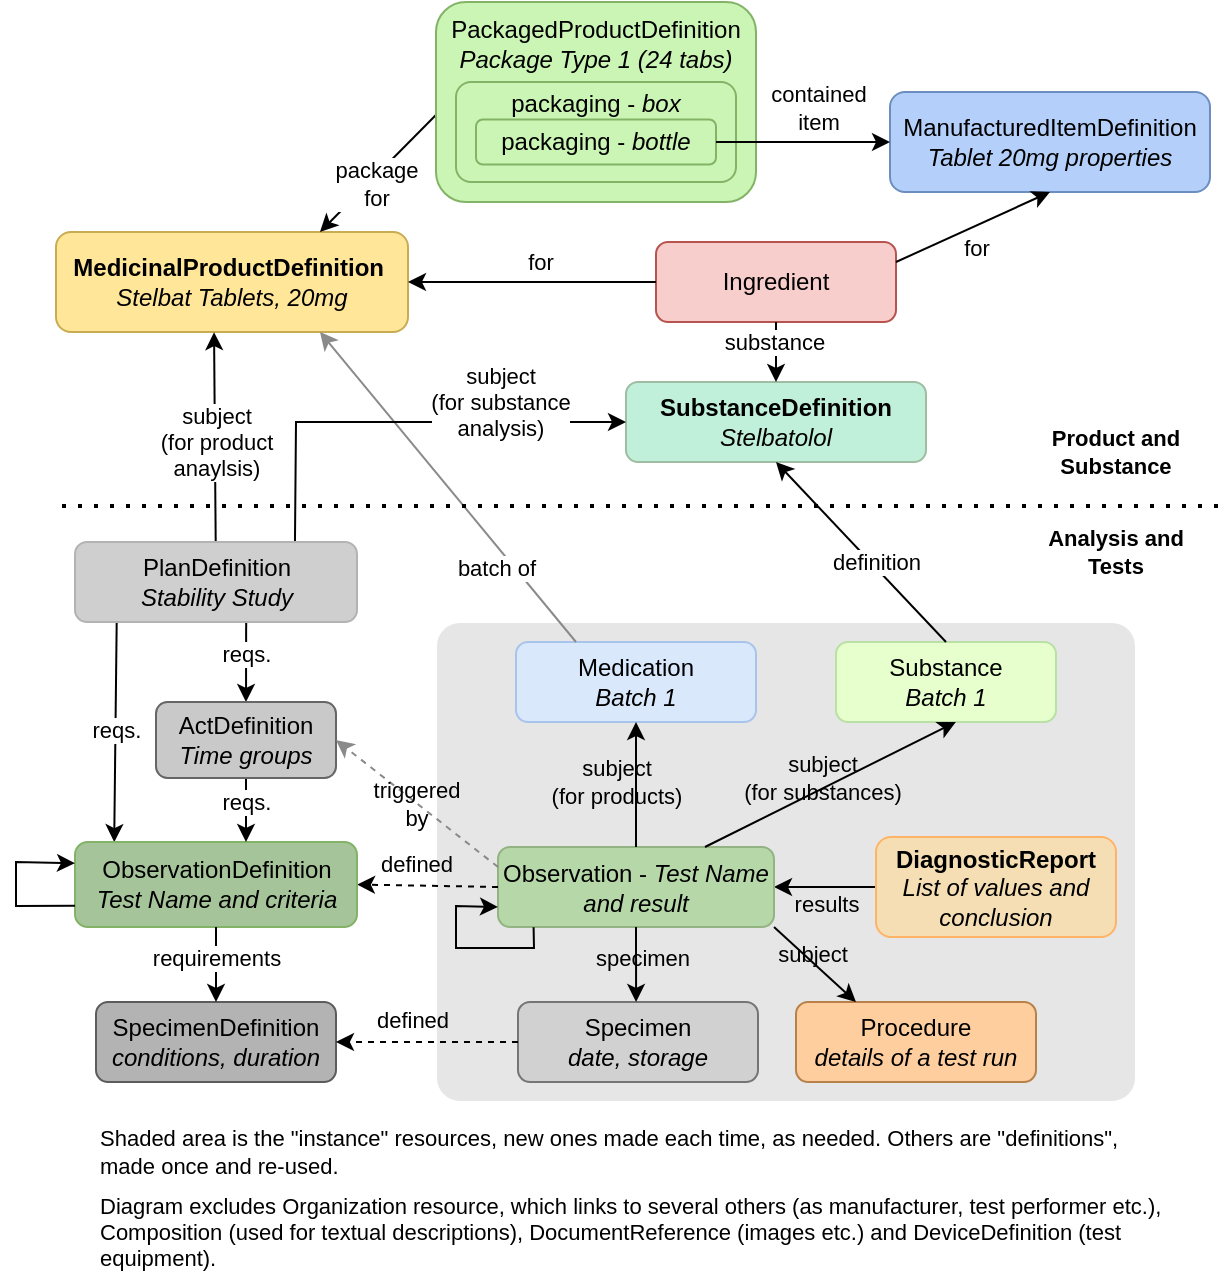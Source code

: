 <mxfile version="21.6.8" type="device">
  <diagram id="C5RBs43oDa-KdzZeNtuy" name="Page-1">
    <mxGraphModel dx="795" dy="1773" grid="1" gridSize="10" guides="1" tooltips="1" connect="1" arrows="1" fold="1" page="1" pageScale="1" pageWidth="827" pageHeight="1169" math="0" shadow="0">
      <root>
        <mxCell id="WIyWlLk6GJQsqaUBKTNV-0" />
        <mxCell id="WIyWlLk6GJQsqaUBKTNV-1" parent="WIyWlLk6GJQsqaUBKTNV-0" />
        <mxCell id="wXVRVyGGt_CafW3FCBmj-58" value="" style="rounded=1;whiteSpace=wrap;html=1;fontFamily=Helvetica;fontSize=11;fontColor=default;fillColor=#E6E6E6;strokeColor=#FFFFFF;arcSize=5;" vertex="1" parent="WIyWlLk6GJQsqaUBKTNV-1">
          <mxGeometry x="440" y="30" width="350" height="240" as="geometry" />
        </mxCell>
        <mxCell id="PtvGfc8u3fFPzmpzfyYF-6" value="results" style="endArrow=classic;html=1;rounded=0;exitX=0;exitY=0.5;exitDx=0;exitDy=0;entryX=1;entryY=0.5;entryDx=0;entryDy=0;labelBackgroundColor=none;" parent="WIyWlLk6GJQsqaUBKTNV-1" source="fafH0U7rZojqmzMNoOSG-25" target="Kh6UWCqLEouyqFOK7ntM-5" edge="1">
          <mxGeometry x="-0.022" y="8" width="50" height="50" relative="1" as="geometry">
            <mxPoint x="610" y="212.5" as="sourcePoint" />
            <mxPoint x="519" y="217.5" as="targetPoint" />
            <mxPoint as="offset" />
          </mxGeometry>
        </mxCell>
        <mxCell id="PtvGfc8u3fFPzmpzfyYF-7" value="&lt;b&gt;MedicinalProductDefinition&lt;/b&gt;&amp;nbsp;&lt;br&gt;&lt;i style=&quot;border-color: var(--border-color);&quot;&gt;Stelbat Tablets, 20mg&lt;/i&gt;" style="rounded=1;whiteSpace=wrap;html=1;fontSize=12;glass=0;strokeWidth=1;shadow=0;fillColor=#ffe699;strokeColor=#C9AB51;" parent="WIyWlLk6GJQsqaUBKTNV-1" vertex="1">
          <mxGeometry x="250" y="-165" width="176" height="50" as="geometry" />
        </mxCell>
        <mxCell id="PtvGfc8u3fFPzmpzfyYF-35" value="reqs." style="endArrow=classic;html=1;rounded=0;entryX=0.139;entryY=0.002;entryDx=0;entryDy=0;entryPerimeter=0;exitX=0.148;exitY=0.946;exitDx=0;exitDy=0;exitPerimeter=0;" parent="WIyWlLk6GJQsqaUBKTNV-1" target="IEeFdyCGopTc3gh3-DFE-13" edge="1" source="PtvGfc8u3fFPzmpzfyYF-18">
          <mxGeometry x="-0.001" width="50" height="50" relative="1" as="geometry">
            <mxPoint x="280" y="50" as="sourcePoint" />
            <mxPoint x="280.005" y="137.502" as="targetPoint" />
            <mxPoint as="offset" />
          </mxGeometry>
        </mxCell>
        <mxCell id="fafH0U7rZojqmzMNoOSG-25" value="&lt;b&gt;DiagnosticReport&lt;/b&gt;&lt;br&gt;&lt;i&gt;List of values and conclusion&lt;/i&gt;" style="rounded=1;whiteSpace=wrap;html=1;fontSize=12;glass=0;strokeWidth=1;shadow=0;fillColor=#F5DEB3;strokeColor=#FFB366;" parent="WIyWlLk6GJQsqaUBKTNV-1" vertex="1">
          <mxGeometry x="660" y="137.5" width="120" height="50" as="geometry" />
        </mxCell>
        <mxCell id="Kh6UWCqLEouyqFOK7ntM-5" value="Observation - &lt;i&gt;Test Name and result&lt;/i&gt;" style="rounded=1;whiteSpace=wrap;html=1;fontSize=12;glass=0;strokeWidth=1;shadow=0;fillColor=#b6d7a8;strokeColor=#93B383;" parent="WIyWlLk6GJQsqaUBKTNV-1" vertex="1">
          <mxGeometry x="471" y="142.5" width="138" height="40" as="geometry" />
        </mxCell>
        <mxCell id="Kh6UWCqLEouyqFOK7ntM-7" value="Medication&lt;br&gt;&lt;i&gt;Batch 1&lt;/i&gt;" style="rounded=1;whiteSpace=wrap;html=1;fontSize=12;glass=0;strokeWidth=1;shadow=0;fillColor=#dae8fc;strokeColor=#A9C4EB;" parent="WIyWlLk6GJQsqaUBKTNV-1" vertex="1">
          <mxGeometry x="480" y="40" width="120" height="40" as="geometry" />
        </mxCell>
        <mxCell id="Kh6UWCqLEouyqFOK7ntM-8" value="" style="endArrow=classic;html=1;rounded=0;entryX=0.449;entryY=1.002;entryDx=0;entryDy=0;entryPerimeter=0;" parent="WIyWlLk6GJQsqaUBKTNV-1" target="PtvGfc8u3fFPzmpzfyYF-7" edge="1" source="PtvGfc8u3fFPzmpzfyYF-18">
          <mxGeometry width="50" height="50" relative="1" as="geometry">
            <mxPoint x="330" y="-80" as="sourcePoint" />
            <mxPoint x="250" y="30" as="targetPoint" />
          </mxGeometry>
        </mxCell>
        <mxCell id="Kh6UWCqLEouyqFOK7ntM-28" value="subject &lt;br&gt;(for product &lt;br&gt;anaylsis)" style="edgeLabel;html=1;align=center;verticalAlign=middle;resizable=0;points=[];" parent="Kh6UWCqLEouyqFOK7ntM-8" vertex="1" connectable="0">
          <mxGeometry x="0.238" y="-3" relative="1" as="geometry">
            <mxPoint x="-3" y="15" as="offset" />
          </mxGeometry>
        </mxCell>
        <mxCell id="Kh6UWCqLEouyqFOK7ntM-9" value="" style="endArrow=classic;html=1;rounded=0;entryX=0.75;entryY=1;entryDx=0;entryDy=0;strokeColor=#8a8a8a;exitX=0.25;exitY=0;exitDx=0;exitDy=0;" parent="WIyWlLk6GJQsqaUBKTNV-1" source="Kh6UWCqLEouyqFOK7ntM-7" target="PtvGfc8u3fFPzmpzfyYF-7" edge="1">
          <mxGeometry width="50" height="50" relative="1" as="geometry">
            <mxPoint x="480" y="-60" as="sourcePoint" />
            <mxPoint x="340" y="-40" as="targetPoint" />
          </mxGeometry>
        </mxCell>
        <mxCell id="Kh6UWCqLEouyqFOK7ntM-27" value="batch of" style="edgeLabel;html=1;align=center;verticalAlign=middle;resizable=0;points=[];" parent="Kh6UWCqLEouyqFOK7ntM-9" vertex="1" connectable="0">
          <mxGeometry x="-0.401" y="1" relative="1" as="geometry">
            <mxPoint x="-1" y="8" as="offset" />
          </mxGeometry>
        </mxCell>
        <mxCell id="Kh6UWCqLEouyqFOK7ntM-11" value="subject&lt;br&gt;(for products)" style="endArrow=classic;html=1;rounded=0;entryX=0.5;entryY=1;entryDx=0;entryDy=0;exitX=0.5;exitY=0;exitDx=0;exitDy=0;labelBackgroundColor=none;" parent="WIyWlLk6GJQsqaUBKTNV-1" source="Kh6UWCqLEouyqFOK7ntM-5" target="Kh6UWCqLEouyqFOK7ntM-7" edge="1">
          <mxGeometry x="0.04" y="10" width="50" height="50" relative="1" as="geometry">
            <mxPoint x="541" y="140" as="sourcePoint" />
            <mxPoint x="541" y="100" as="targetPoint" />
            <mxPoint as="offset" />
          </mxGeometry>
        </mxCell>
        <mxCell id="Kh6UWCqLEouyqFOK7ntM-22" value="defined" style="endArrow=classic;html=1;rounded=0;entryX=1;entryY=0.5;entryDx=0;entryDy=0;dashed=1;exitX=0;exitY=0.5;exitDx=0;exitDy=0;labelBackgroundColor=none;" parent="WIyWlLk6GJQsqaUBKTNV-1" source="Kh6UWCqLEouyqFOK7ntM-5" target="IEeFdyCGopTc3gh3-DFE-13" edge="1">
          <mxGeometry x="0.166" y="-11" width="50" height="50" relative="1" as="geometry">
            <mxPoint x="410" y="202.5" as="sourcePoint" />
            <mxPoint x="368" y="202.5" as="targetPoint" />
            <mxPoint as="offset" />
          </mxGeometry>
        </mxCell>
        <mxCell id="Kh6UWCqLEouyqFOK7ntM-25" value="Ingredient" style="rounded=1;whiteSpace=wrap;html=1;fontSize=12;glass=0;strokeWidth=1;shadow=0;fillColor=#f8cecc;strokeColor=#b85450;" parent="WIyWlLk6GJQsqaUBKTNV-1" vertex="1">
          <mxGeometry x="550" y="-160" width="120" height="40" as="geometry" />
        </mxCell>
        <mxCell id="Kh6UWCqLEouyqFOK7ntM-26" value="for" style="endArrow=classic;html=1;rounded=0;exitX=0;exitY=0.5;exitDx=0;exitDy=0;" parent="WIyWlLk6GJQsqaUBKTNV-1" source="Kh6UWCqLEouyqFOK7ntM-25" target="PtvGfc8u3fFPzmpzfyYF-7" edge="1">
          <mxGeometry x="-0.062" y="-10" width="50" height="50" relative="1" as="geometry">
            <mxPoint x="740" y="-100" as="sourcePoint" />
            <mxPoint x="420" y="-140" as="targetPoint" />
            <mxPoint as="offset" />
          </mxGeometry>
        </mxCell>
        <mxCell id="IEeFdyCGopTc3gh3-DFE-2" value="&lt;b&gt;SubstanceDefinition&lt;/b&gt;&lt;br&gt;&lt;i style=&quot;border-color: var(--border-color);&quot;&gt;Stelbatolol&lt;/i&gt;" style="rounded=1;whiteSpace=wrap;html=1;fontSize=12;glass=0;strokeWidth=1;shadow=0;fillColor=#c1f0da;strokeColor=#9ebda2;" parent="WIyWlLk6GJQsqaUBKTNV-1" vertex="1">
          <mxGeometry x="535" y="-90" width="150" height="40" as="geometry" />
        </mxCell>
        <mxCell id="IEeFdyCGopTc3gh3-DFE-13" value="ObservationDefinition&lt;br&gt;&lt;i&gt;Test Name and criteria&lt;/i&gt;" style="rounded=1;whiteSpace=wrap;html=1;fontSize=12;glass=0;strokeWidth=1;shadow=0;fillColor=#A6C499;strokeColor=#82b366;" parent="WIyWlLk6GJQsqaUBKTNV-1" vertex="1">
          <mxGeometry x="259.5" y="140" width="141" height="42.5" as="geometry" />
        </mxCell>
        <mxCell id="ZgA0K_CveKpGGmllB_0T-1" value="SpecimenDefinition&lt;br&gt;&lt;i&gt;conditions, duration&lt;/i&gt;" style="rounded=1;whiteSpace=wrap;html=1;fontSize=12;glass=0;strokeWidth=1;shadow=0;fillColor=#b3b3b3;strokeColor=#5c5c5c;fontColor=#000000;" parent="WIyWlLk6GJQsqaUBKTNV-1" vertex="1">
          <mxGeometry x="270" y="220" width="120" height="40" as="geometry" />
        </mxCell>
        <mxCell id="ZgA0K_CveKpGGmllB_0T-2" value="requirements" style="endArrow=classic;html=1;rounded=0;entryX=0.5;entryY=0;entryDx=0;entryDy=0;exitX=0.5;exitY=1;exitDx=0;exitDy=0;" parent="WIyWlLk6GJQsqaUBKTNV-1" source="IEeFdyCGopTc3gh3-DFE-13" target="ZgA0K_CveKpGGmllB_0T-1" edge="1">
          <mxGeometry x="-0.185" width="50" height="50" relative="1" as="geometry">
            <mxPoint x="295" y="200" as="sourcePoint" />
            <mxPoint x="295" y="240" as="targetPoint" />
            <mxPoint as="offset" />
          </mxGeometry>
        </mxCell>
        <mxCell id="ZgA0K_CveKpGGmllB_0T-3" value="" style="endArrow=classic;html=1;rounded=0;exitX=0;exitY=0.75;exitDx=0;exitDy=0;entryX=0;entryY=0.25;entryDx=0;entryDy=0;" parent="WIyWlLk6GJQsqaUBKTNV-1" source="IEeFdyCGopTc3gh3-DFE-13" target="IEeFdyCGopTc3gh3-DFE-13" edge="1">
          <mxGeometry x="-0.412" y="80" width="50" height="50" relative="1" as="geometry">
            <mxPoint x="220" y="130" as="sourcePoint" />
            <mxPoint x="220" y="90" as="targetPoint" />
            <Array as="points">
              <mxPoint x="230" y="172" />
              <mxPoint x="230" y="150" />
            </Array>
            <mxPoint as="offset" />
          </mxGeometry>
        </mxCell>
        <mxCell id="ZgA0K_CveKpGGmllB_0T-5" value="" style="endArrow=classic;html=1;rounded=0;exitX=0.129;exitY=1.002;exitDx=0;exitDy=0;exitPerimeter=0;entryX=0;entryY=0.75;entryDx=0;entryDy=0;" parent="WIyWlLk6GJQsqaUBKTNV-1" source="Kh6UWCqLEouyqFOK7ntM-5" target="Kh6UWCqLEouyqFOK7ntM-5" edge="1">
          <mxGeometry x="-0.412" y="80" width="50" height="50" relative="1" as="geometry">
            <mxPoint x="270" y="146" as="sourcePoint" />
            <mxPoint x="470" y="140" as="targetPoint" />
            <Array as="points">
              <mxPoint x="489" y="193" />
              <mxPoint x="450" y="193" />
              <mxPoint x="450" y="172" />
            </Array>
            <mxPoint as="offset" />
          </mxGeometry>
        </mxCell>
        <mxCell id="1ZESDBDcjtTeqF8Ajm4g-3" value="reqs." style="endArrow=classic;html=1;rounded=0;exitX=0.5;exitY=1;exitDx=0;exitDy=0;" parent="WIyWlLk6GJQsqaUBKTNV-1" source="1ZESDBDcjtTeqF8Ajm4g-1" edge="1">
          <mxGeometry x="-0.252" width="50" height="50" relative="1" as="geometry">
            <mxPoint x="303" y="70" as="sourcePoint" />
            <mxPoint x="345" y="140" as="targetPoint" />
            <mxPoint as="offset" />
          </mxGeometry>
        </mxCell>
        <mxCell id="1ZESDBDcjtTeqF8Ajm4g-4" value="" style="endArrow=classic;html=1;rounded=0;exitX=0.607;exitY=0.993;exitDx=0;exitDy=0;entryX=0.5;entryY=0;entryDx=0;entryDy=0;exitPerimeter=0;" parent="WIyWlLk6GJQsqaUBKTNV-1" source="PtvGfc8u3fFPzmpzfyYF-18" target="1ZESDBDcjtTeqF8Ajm4g-1" edge="1">
          <mxGeometry x="-0.001" width="50" height="50" relative="1" as="geometry">
            <mxPoint x="262" y="30" as="sourcePoint" />
            <mxPoint x="295" y="110" as="targetPoint" />
            <mxPoint as="offset" />
          </mxGeometry>
        </mxCell>
        <mxCell id="1ZESDBDcjtTeqF8Ajm4g-6" value="reqs." style="edgeLabel;html=1;align=center;verticalAlign=middle;resizable=0;points=[];" parent="1ZESDBDcjtTeqF8Ajm4g-4" vertex="1" connectable="0">
          <mxGeometry x="0.033" y="-1" relative="1" as="geometry">
            <mxPoint x="1" y="-5" as="offset" />
          </mxGeometry>
        </mxCell>
        <mxCell id="1ZESDBDcjtTeqF8Ajm4g-1" value="ActDefinition&lt;br&gt;&lt;i&gt;Time groups&lt;/i&gt;" style="rounded=1;whiteSpace=wrap;html=1;fontSize=12;glass=0;strokeWidth=1;shadow=0;fillColor=#c9c9c9;strokeColor=#666666;" parent="WIyWlLk6GJQsqaUBKTNV-1" vertex="1">
          <mxGeometry x="300" y="70" width="90" height="38" as="geometry" />
        </mxCell>
        <mxCell id="1ZESDBDcjtTeqF8Ajm4g-7" value="triggered&lt;br&gt;by" style="endArrow=classic;html=1;rounded=0;entryX=1;entryY=0.5;entryDx=0;entryDy=0;dashed=1;exitX=0;exitY=0.25;exitDx=0;exitDy=0;strokeColor=#8a8a8a;labelBackgroundColor=none;" parent="WIyWlLk6GJQsqaUBKTNV-1" source="Kh6UWCqLEouyqFOK7ntM-5" target="1ZESDBDcjtTeqF8Ajm4g-1" edge="1">
          <mxGeometry width="50" height="50" relative="1" as="geometry">
            <mxPoint x="481" y="173" as="sourcePoint" />
            <mxPoint x="411" y="171" as="targetPoint" />
          </mxGeometry>
        </mxCell>
        <mxCell id="wXVRVyGGt_CafW3FCBmj-6" value="package &lt;br&gt;for" style="endArrow=classic;html=1;rounded=0;exitX=0.009;exitY=0.55;exitDx=0;exitDy=0;exitPerimeter=0;entryX=0.75;entryY=0;entryDx=0;entryDy=0;" edge="1" parent="WIyWlLk6GJQsqaUBKTNV-1" source="wXVRVyGGt_CafW3FCBmj-5" target="PtvGfc8u3fFPzmpzfyYF-7">
          <mxGeometry x="0.122" y="3" width="50" height="50" relative="1" as="geometry">
            <mxPoint x="650" y="-110" as="sourcePoint" />
            <mxPoint x="420" y="-140" as="targetPoint" />
            <mxPoint as="offset" />
          </mxGeometry>
        </mxCell>
        <mxCell id="wXVRVyGGt_CafW3FCBmj-11" value="" style="group" vertex="1" connectable="0" parent="WIyWlLk6GJQsqaUBKTNV-1">
          <mxGeometry x="440" y="-280" width="160" height="100" as="geometry" />
        </mxCell>
        <mxCell id="wXVRVyGGt_CafW3FCBmj-5" value="PackagedProductDefinition &lt;i&gt;Package Type 1 (24 tabs)&lt;br&gt;&lt;br&gt;&lt;br&gt;&lt;br&gt;&lt;br&gt;&lt;/i&gt;" style="rounded=1;whiteSpace=wrap;html=1;fontSize=12;glass=0;strokeWidth=1;shadow=0;fillColor=#CAF5B4;strokeColor=#82b366;" vertex="1" parent="wXVRVyGGt_CafW3FCBmj-11">
          <mxGeometry width="160" height="100" as="geometry" />
        </mxCell>
        <mxCell id="wXVRVyGGt_CafW3FCBmj-8" value="packaging - &lt;i&gt;box&lt;br&gt;&lt;br&gt;&lt;br&gt;&lt;/i&gt;" style="rounded=1;whiteSpace=wrap;html=1;fontSize=12;glass=0;strokeWidth=1;shadow=0;fillColor=#CAF5B4;strokeColor=#82b366;" vertex="1" parent="wXVRVyGGt_CafW3FCBmj-11">
          <mxGeometry x="10" y="40" width="140" height="50" as="geometry" />
        </mxCell>
        <mxCell id="wXVRVyGGt_CafW3FCBmj-9" value="packaging - &lt;i&gt;bottle&lt;/i&gt;" style="rounded=1;whiteSpace=wrap;html=1;fontSize=12;glass=0;strokeWidth=1;shadow=0;fillColor=#CAF5B4;strokeColor=#82b366;" vertex="1" parent="wXVRVyGGt_CafW3FCBmj-11">
          <mxGeometry x="20" y="58.75" width="120" height="22.5" as="geometry" />
        </mxCell>
        <mxCell id="wXVRVyGGt_CafW3FCBmj-14" value="Substance&lt;br&gt;&lt;i&gt;Batch 1&lt;/i&gt;" style="rounded=1;whiteSpace=wrap;html=1;fontSize=12;glass=0;strokeWidth=1;shadow=0;fillColor=#E6FFCC;strokeColor=#B9E0A5;" vertex="1" parent="WIyWlLk6GJQsqaUBKTNV-1">
          <mxGeometry x="640" y="40" width="110" height="40" as="geometry" />
        </mxCell>
        <mxCell id="wXVRVyGGt_CafW3FCBmj-15" value="subject &lt;br&gt;(for substances)" style="endArrow=classic;html=1;rounded=0;entryX=0.545;entryY=1;entryDx=0;entryDy=0;entryPerimeter=0;exitX=0.75;exitY=0;exitDx=0;exitDy=0;fillColor=none;labelBackgroundColor=none;" edge="1" parent="WIyWlLk6GJQsqaUBKTNV-1" source="Kh6UWCqLEouyqFOK7ntM-5" target="wXVRVyGGt_CafW3FCBmj-14">
          <mxGeometry x="-0.038" y="5" width="50" height="50" relative="1" as="geometry">
            <mxPoint x="590" y="140" as="sourcePoint" />
            <mxPoint x="550" y="100" as="targetPoint" />
            <mxPoint as="offset" />
          </mxGeometry>
        </mxCell>
        <mxCell id="wXVRVyGGt_CafW3FCBmj-20" value="" style="endArrow=classic;html=1;rounded=0;entryX=0.5;entryY=1;entryDx=0;entryDy=0;exitX=0.5;exitY=0;exitDx=0;exitDy=0;" edge="1" parent="WIyWlLk6GJQsqaUBKTNV-1" source="wXVRVyGGt_CafW3FCBmj-14" target="IEeFdyCGopTc3gh3-DFE-2">
          <mxGeometry width="50" height="50" relative="1" as="geometry">
            <mxPoint x="481" y="-10" as="sourcePoint" />
            <mxPoint x="632.5" y="-20" as="targetPoint" />
          </mxGeometry>
        </mxCell>
        <mxCell id="wXVRVyGGt_CafW3FCBmj-21" value="definition" style="edgeLabel;html=1;align=center;verticalAlign=middle;resizable=0;points=[];" vertex="1" connectable="0" parent="wXVRVyGGt_CafW3FCBmj-20">
          <mxGeometry x="-0.401" y="1" relative="1" as="geometry">
            <mxPoint x="-9" y="-14" as="offset" />
          </mxGeometry>
        </mxCell>
        <mxCell id="wXVRVyGGt_CafW3FCBmj-24" value="ManufacturedItemDefinition&lt;br&gt;&lt;i&gt;Tablet 20mg properties&lt;/i&gt;" style="rounded=1;whiteSpace=wrap;html=1;fontSize=12;glass=0;strokeWidth=1;shadow=0;fillColor=#B4D0FA;strokeColor=#6c8ebf;" vertex="1" parent="WIyWlLk6GJQsqaUBKTNV-1">
          <mxGeometry x="667" y="-235" width="160" height="50" as="geometry" />
        </mxCell>
        <mxCell id="wXVRVyGGt_CafW3FCBmj-26" value="" style="endArrow=classic;html=1;rounded=0;entryX=0;entryY=0.5;entryDx=0;entryDy=0;exitX=1;exitY=0.5;exitDx=0;exitDy=0;entryPerimeter=0;" edge="1" parent="WIyWlLk6GJQsqaUBKTNV-1" source="wXVRVyGGt_CafW3FCBmj-9" target="wXVRVyGGt_CafW3FCBmj-24">
          <mxGeometry width="50" height="50" relative="1" as="geometry">
            <mxPoint x="641" y="-130" as="sourcePoint" />
            <mxPoint x="741" y="-130" as="targetPoint" />
          </mxGeometry>
        </mxCell>
        <mxCell id="wXVRVyGGt_CafW3FCBmj-27" value="contained&lt;br&gt;item" style="edgeLabel;html=1;align=center;verticalAlign=middle;resizable=0;points=[];" vertex="1" connectable="0" parent="wXVRVyGGt_CafW3FCBmj-26">
          <mxGeometry x="-0.401" y="1" relative="1" as="geometry">
            <mxPoint x="25" y="-16" as="offset" />
          </mxGeometry>
        </mxCell>
        <mxCell id="wXVRVyGGt_CafW3FCBmj-28" style="edgeStyle=orthogonalEdgeStyle;rounded=0;orthogonalLoop=1;jettySize=auto;html=1;exitX=0.5;exitY=1;exitDx=0;exitDy=0;" edge="1" parent="WIyWlLk6GJQsqaUBKTNV-1" source="Kh6UWCqLEouyqFOK7ntM-25" target="Kh6UWCqLEouyqFOK7ntM-25">
          <mxGeometry relative="1" as="geometry" />
        </mxCell>
        <mxCell id="wXVRVyGGt_CafW3FCBmj-29" value="for" style="endArrow=classic;html=1;rounded=0;exitX=1;exitY=0.25;exitDx=0;exitDy=0;entryX=0.5;entryY=1;entryDx=0;entryDy=0;" edge="1" parent="WIyWlLk6GJQsqaUBKTNV-1" source="Kh6UWCqLEouyqFOK7ntM-25" target="wXVRVyGGt_CafW3FCBmj-24">
          <mxGeometry x="-0.062" y="-10" width="50" height="50" relative="1" as="geometry">
            <mxPoint x="860" y="-40" as="sourcePoint" />
            <mxPoint x="426" y="-116" as="targetPoint" />
            <mxPoint as="offset" />
          </mxGeometry>
        </mxCell>
        <mxCell id="wXVRVyGGt_CafW3FCBmj-35" value="substance" style="endArrow=classic;html=1;rounded=0;exitX=0.5;exitY=1;exitDx=0;exitDy=0;entryX=0.5;entryY=0;entryDx=0;entryDy=0;" edge="1" parent="WIyWlLk6GJQsqaUBKTNV-1" source="Kh6UWCqLEouyqFOK7ntM-25" target="IEeFdyCGopTc3gh3-DFE-2">
          <mxGeometry x="-0.333" y="-1" width="50" height="50" relative="1" as="geometry">
            <mxPoint x="810" y="-150" as="sourcePoint" />
            <mxPoint x="810" y="-170" as="targetPoint" />
            <mxPoint as="offset" />
          </mxGeometry>
        </mxCell>
        <mxCell id="wXVRVyGGt_CafW3FCBmj-41" value="" style="endArrow=none;dashed=1;html=1;dashPattern=1 3;strokeWidth=2;rounded=0;" edge="1" parent="WIyWlLk6GJQsqaUBKTNV-1">
          <mxGeometry width="50" height="50" relative="1" as="geometry">
            <mxPoint x="253" y="-28" as="sourcePoint" />
            <mxPoint x="833" y="-28" as="targetPoint" />
          </mxGeometry>
        </mxCell>
        <mxCell id="wXVRVyGGt_CafW3FCBmj-43" value="Product and Substance" style="text;html=1;strokeColor=none;fillColor=none;align=center;verticalAlign=middle;whiteSpace=wrap;rounded=0;fontSize=11;fontFamily=Helvetica;fontColor=default;fontStyle=1" vertex="1" parent="WIyWlLk6GJQsqaUBKTNV-1">
          <mxGeometry x="730" y="-70" width="100" height="30" as="geometry" />
        </mxCell>
        <mxCell id="wXVRVyGGt_CafW3FCBmj-46" value="Analysis and Tests" style="text;html=1;strokeColor=none;fillColor=none;align=center;verticalAlign=middle;whiteSpace=wrap;rounded=0;fontSize=11;fontFamily=Helvetica;fontColor=default;fontStyle=1" vertex="1" parent="WIyWlLk6GJQsqaUBKTNV-1">
          <mxGeometry x="730" y="-20" width="100" height="30" as="geometry" />
        </mxCell>
        <mxCell id="wXVRVyGGt_CafW3FCBmj-48" value="" style="endArrow=classic;html=1;rounded=0;entryX=0;entryY=0.5;entryDx=0;entryDy=0;exitX=0.78;exitY=0;exitDx=0;exitDy=0;exitPerimeter=0;" edge="1" parent="WIyWlLk6GJQsqaUBKTNV-1" source="PtvGfc8u3fFPzmpzfyYF-18" target="IEeFdyCGopTc3gh3-DFE-2">
          <mxGeometry width="50" height="50" relative="1" as="geometry">
            <mxPoint x="340" as="sourcePoint" />
            <mxPoint x="340" y="-105" as="targetPoint" />
            <Array as="points">
              <mxPoint x="370" y="-70" />
            </Array>
          </mxGeometry>
        </mxCell>
        <mxCell id="wXVRVyGGt_CafW3FCBmj-49" value="subject &lt;br&gt;(for substance &lt;br&gt;analysis)" style="edgeLabel;html=1;align=center;verticalAlign=middle;resizable=0;points=[];" vertex="1" connectable="0" parent="wXVRVyGGt_CafW3FCBmj-48">
          <mxGeometry x="0.238" y="-3" relative="1" as="geometry">
            <mxPoint x="22" y="-13" as="offset" />
          </mxGeometry>
        </mxCell>
        <mxCell id="wXVRVyGGt_CafW3FCBmj-52" value="Diagram excludes Organization resource, which links to several others (as manufacturer, test performer etc.), Composition (used for textual descriptions), DocumentReference (images etc.) and DeviceDefinition (test equipment)." style="text;html=1;strokeColor=none;fillColor=none;align=left;verticalAlign=middle;whiteSpace=wrap;rounded=0;fontSize=11;fontFamily=Helvetica;fontColor=default;" vertex="1" parent="WIyWlLk6GJQsqaUBKTNV-1">
          <mxGeometry x="270" y="320" width="542" height="30" as="geometry" />
        </mxCell>
        <mxCell id="wXVRVyGGt_CafW3FCBmj-53" value="Procedure&lt;i&gt;&lt;br&gt;details of a test run&lt;/i&gt;" style="rounded=1;whiteSpace=wrap;html=1;fontSize=12;glass=0;strokeWidth=1;shadow=0;fillColor=#FFCE9F;strokeColor=#B88149;" vertex="1" parent="WIyWlLk6GJQsqaUBKTNV-1">
          <mxGeometry x="620" y="220" width="120" height="40" as="geometry" />
        </mxCell>
        <mxCell id="wXVRVyGGt_CafW3FCBmj-54" value="subject" style="endArrow=classic;html=1;rounded=0;exitX=1;exitY=1;exitDx=0;exitDy=0;labelBackgroundColor=none;entryX=0.25;entryY=0;entryDx=0;entryDy=0;" edge="1" parent="WIyWlLk6GJQsqaUBKTNV-1" source="Kh6UWCqLEouyqFOK7ntM-5" target="wXVRVyGGt_CafW3FCBmj-53">
          <mxGeometry x="-0.15" y="3" width="50" height="50" relative="1" as="geometry">
            <mxPoint x="540" y="170" as="sourcePoint" />
            <mxPoint x="670" y="210" as="targetPoint" />
            <mxPoint as="offset" />
          </mxGeometry>
        </mxCell>
        <mxCell id="wXVRVyGGt_CafW3FCBmj-56" style="edgeStyle=none;shape=connector;rounded=0;orthogonalLoop=1;jettySize=auto;html=1;entryX=0.5;entryY=1;entryDx=0;entryDy=0;dashed=1;dashPattern=1 3;labelBackgroundColor=default;strokeColor=default;strokeWidth=2;fontFamily=Helvetica;fontSize=11;fontColor=default;endArrow=none;" edge="1" parent="WIyWlLk6GJQsqaUBKTNV-1" source="Kh6UWCqLEouyqFOK7ntM-5" target="Kh6UWCqLEouyqFOK7ntM-5">
          <mxGeometry relative="1" as="geometry" />
        </mxCell>
        <mxCell id="wXVRVyGGt_CafW3FCBmj-62" value="Shaded area is the &quot;instance&quot; resources, new ones made each time, as needed. Others are &quot;definitions&quot;, made once and re-used." style="text;html=1;strokeColor=none;fillColor=none;align=left;verticalAlign=middle;whiteSpace=wrap;rounded=0;fontSize=11;fontFamily=Helvetica;fontColor=default;" vertex="1" parent="WIyWlLk6GJQsqaUBKTNV-1">
          <mxGeometry x="270" y="280" width="531" height="30" as="geometry" />
        </mxCell>
        <mxCell id="wXVRVyGGt_CafW3FCBmj-64" value="Specimen&lt;br&gt;&lt;i&gt;date, storage&lt;/i&gt;" style="rounded=1;whiteSpace=wrap;html=1;fontSize=12;glass=0;strokeWidth=1;shadow=0;fillColor=#d1d1d1;strokeColor=#757575;fontColor=#000000;" vertex="1" parent="WIyWlLk6GJQsqaUBKTNV-1">
          <mxGeometry x="481" y="220" width="120" height="40" as="geometry" />
        </mxCell>
        <mxCell id="wXVRVyGGt_CafW3FCBmj-65" value="specimen" style="endArrow=classic;html=1;rounded=0;labelBackgroundColor=none;entryX=0.492;entryY=0;entryDx=0;entryDy=0;entryPerimeter=0;exitX=0.5;exitY=1;exitDx=0;exitDy=0;" edge="1" parent="WIyWlLk6GJQsqaUBKTNV-1" source="Kh6UWCqLEouyqFOK7ntM-5" target="wXVRVyGGt_CafW3FCBmj-64">
          <mxGeometry x="-0.156" y="3" width="50" height="50" relative="1" as="geometry">
            <mxPoint x="540" y="180" as="sourcePoint" />
            <mxPoint x="680" y="220" as="targetPoint" />
            <mxPoint as="offset" />
          </mxGeometry>
        </mxCell>
        <mxCell id="wXVRVyGGt_CafW3FCBmj-67" value="defined" style="endArrow=classic;html=1;rounded=0;entryX=1;entryY=0.5;entryDx=0;entryDy=0;dashed=1;exitX=0;exitY=0.5;exitDx=0;exitDy=0;labelBackgroundColor=none;" edge="1" parent="WIyWlLk6GJQsqaUBKTNV-1" source="wXVRVyGGt_CafW3FCBmj-64" target="ZgA0K_CveKpGGmllB_0T-1">
          <mxGeometry x="0.166" y="-11" width="50" height="50" relative="1" as="geometry">
            <mxPoint x="481" y="170" as="sourcePoint" />
            <mxPoint x="411" y="171" as="targetPoint" />
            <mxPoint as="offset" />
          </mxGeometry>
        </mxCell>
        <mxCell id="PtvGfc8u3fFPzmpzfyYF-18" value="PlanDefinition&lt;br&gt;&lt;i&gt;Stability Study&lt;/i&gt;" style="rounded=1;whiteSpace=wrap;html=1;fontSize=12;glass=0;strokeWidth=1;shadow=0;fillColor=#cfcfcf;strokeColor=#B3B3B3;" parent="WIyWlLk6GJQsqaUBKTNV-1" vertex="1">
          <mxGeometry x="259.5" y="-10" width="141" height="40" as="geometry" />
        </mxCell>
      </root>
    </mxGraphModel>
  </diagram>
</mxfile>
